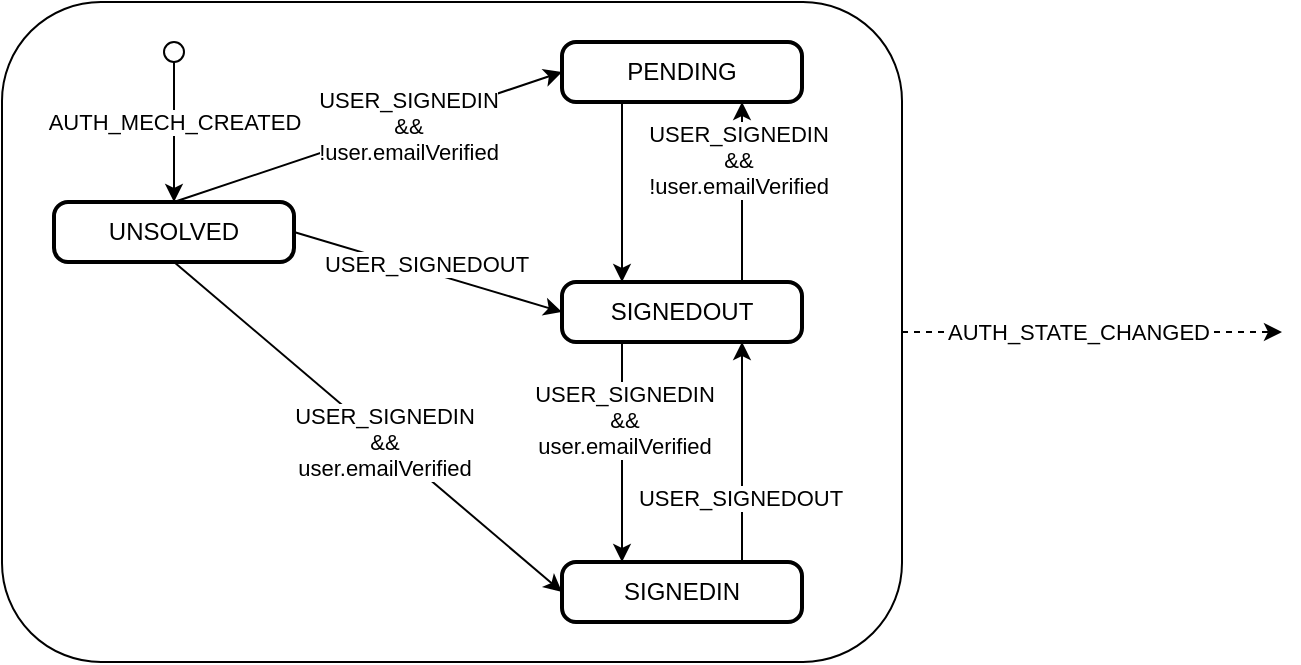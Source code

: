 <mxfile version="13.1.3">
    <diagram id="6hGFLwfOUW9BJ-s0fimq" name="Page-1">
        <mxGraphModel dx="861" dy="529" grid="1" gridSize="10" guides="1" tooltips="1" connect="1" arrows="1" fold="1" page="1" pageScale="1" pageWidth="827" pageHeight="1169" math="0" shadow="0">
            <root>
                <mxCell id="0"/>
                <mxCell id="1" parent="0"/>
                <mxCell id="19" value="" style="rounded=1;whiteSpace=wrap;html=1;" vertex="1" parent="1">
                    <mxGeometry x="150" y="330" width="450" height="330" as="geometry"/>
                </mxCell>
                <mxCell id="2" value="UNSOLVED" style="rounded=1;whiteSpace=wrap;html=1;absoluteArcSize=1;arcSize=14;strokeWidth=2;" vertex="1" parent="1">
                    <mxGeometry x="176" y="430" width="120" height="30" as="geometry"/>
                </mxCell>
                <mxCell id="3" value="" style="endArrow=classic;html=1;exitX=0.5;exitY=1;exitDx=0;exitDy=0;entryX=0;entryY=0.5;entryDx=0;entryDy=0;" edge="1" parent="1" source="2" target="5">
                    <mxGeometry width="50" height="50" relative="1" as="geometry">
                        <mxPoint x="356" y="530" as="sourcePoint"/>
                        <mxPoint x="416" y="445" as="targetPoint"/>
                    </mxGeometry>
                </mxCell>
                <mxCell id="24" value="USER_SIGNEDIN&lt;br&gt;&amp;amp;&amp;amp;&lt;br&gt;user.emailVerified" style="edgeLabel;html=1;align=center;verticalAlign=middle;resizable=0;points=[];" vertex="1" connectable="0" parent="3">
                    <mxGeometry x="0.083" y="-1" relative="1" as="geometry">
                        <mxPoint as="offset"/>
                    </mxGeometry>
                </mxCell>
                <mxCell id="5" value="SIGNEDIN" style="rounded=1;whiteSpace=wrap;html=1;absoluteArcSize=1;arcSize=14;strokeWidth=2;" vertex="1" parent="1">
                    <mxGeometry x="430.0" y="610" width="120" height="30" as="geometry"/>
                </mxCell>
                <mxCell id="8" value="SIGNEDOUT" style="rounded=1;whiteSpace=wrap;html=1;absoluteArcSize=1;arcSize=14;strokeWidth=2;" vertex="1" parent="1">
                    <mxGeometry x="430.0" y="470" width="120" height="30" as="geometry"/>
                </mxCell>
                <mxCell id="9" value="" style="endArrow=classic;html=1;exitX=1;exitY=0.5;exitDx=0;exitDy=0;entryX=0;entryY=0.5;entryDx=0;entryDy=0;" edge="1" parent="1" source="2" target="8">
                    <mxGeometry width="50" height="50" relative="1" as="geometry">
                        <mxPoint x="396" y="460" as="sourcePoint"/>
                        <mxPoint x="446" y="410" as="targetPoint"/>
                    </mxGeometry>
                </mxCell>
                <mxCell id="27" value="USER_SIGNEDOUT" style="edgeLabel;html=1;align=center;verticalAlign=middle;resizable=0;points=[];" vertex="1" connectable="0" parent="9">
                    <mxGeometry x="-0.211" y="1" relative="1" as="geometry">
                        <mxPoint x="13.17" y="1" as="offset"/>
                    </mxGeometry>
                </mxCell>
                <mxCell id="10" value="" style="endArrow=classic;startArrow=none;html=1;entryX=0.25;entryY=0;entryDx=0;entryDy=0;exitX=0.25;exitY=1;exitDx=0;exitDy=0;startFill=0;" edge="1" parent="1" source="8" target="5">
                    <mxGeometry width="50" height="50" relative="1" as="geometry">
                        <mxPoint x="436" y="470" as="sourcePoint"/>
                        <mxPoint x="446" y="410" as="targetPoint"/>
                    </mxGeometry>
                </mxCell>
                <mxCell id="25" value="&lt;div&gt;USER_SIGNEDIN&lt;/div&gt;&lt;div&gt;&amp;amp;&amp;amp;&lt;/div&gt;&lt;div&gt;user.emailVerified&lt;/div&gt;" style="edgeLabel;html=1;align=center;verticalAlign=middle;resizable=0;points=[];" vertex="1" connectable="0" parent="10">
                    <mxGeometry x="-0.29" y="1" relative="1" as="geometry">
                        <mxPoint as="offset"/>
                    </mxGeometry>
                </mxCell>
                <mxCell id="11" value="PENDING" style="rounded=1;whiteSpace=wrap;html=1;absoluteArcSize=1;arcSize=14;strokeWidth=2;imageWidth=24;" vertex="1" parent="1">
                    <mxGeometry x="430.0" y="350" width="120" height="30" as="geometry"/>
                </mxCell>
                <mxCell id="12" value="" style="endArrow=classic;html=1;exitX=0.5;exitY=0;exitDx=0;exitDy=0;entryX=0;entryY=0.5;entryDx=0;entryDy=0;" edge="1" parent="1" source="2" target="11">
                    <mxGeometry width="50" height="50" relative="1" as="geometry">
                        <mxPoint x="396" y="460" as="sourcePoint"/>
                        <mxPoint x="446" y="410" as="targetPoint"/>
                    </mxGeometry>
                </mxCell>
                <mxCell id="30" value="&lt;div&gt;USER_SIGNEDIN&lt;/div&gt;&lt;div&gt;&amp;amp;&amp;amp;&lt;/div&gt;&lt;div&gt;!user.emailVerified&lt;/div&gt;" style="edgeLabel;html=1;align=center;verticalAlign=middle;resizable=0;points=[];" vertex="1" connectable="0" parent="12">
                    <mxGeometry x="0.196" y="-1" relative="1" as="geometry">
                        <mxPoint as="offset"/>
                    </mxGeometry>
                </mxCell>
                <mxCell id="13" value="" style="endArrow=classic;startArrow=none;html=1;entryX=0.25;entryY=0;entryDx=0;entryDy=0;exitX=0.25;exitY=1;exitDx=0;exitDy=0;startFill=0;" edge="1" parent="1" source="11" target="8">
                    <mxGeometry width="50" height="50" relative="1" as="geometry">
                        <mxPoint x="435.66" y="380" as="sourcePoint"/>
                        <mxPoint x="435.66" y="430" as="targetPoint"/>
                    </mxGeometry>
                </mxCell>
                <mxCell id="14" value="" style="ellipse;whiteSpace=wrap;html=1;aspect=fixed;" vertex="1" parent="1">
                    <mxGeometry x="231" y="350" width="10" height="10" as="geometry"/>
                </mxCell>
                <mxCell id="15" value="" style="endArrow=classic;html=1;exitX=0.5;exitY=1;exitDx=0;exitDy=0;entryX=0.5;entryY=0;entryDx=0;entryDy=0;" edge="1" parent="1" source="14" target="2">
                    <mxGeometry width="50" height="50" relative="1" as="geometry">
                        <mxPoint x="326" y="350" as="sourcePoint"/>
                        <mxPoint x="376" y="300" as="targetPoint"/>
                    </mxGeometry>
                </mxCell>
                <mxCell id="17" value="AUTH_MECH_CREATED" style="edgeLabel;html=1;align=center;verticalAlign=middle;resizable=0;points=[];" vertex="1" connectable="0" parent="15">
                    <mxGeometry x="-0.225" y="3" relative="1" as="geometry">
                        <mxPoint x="-3" y="2.79" as="offset"/>
                    </mxGeometry>
                </mxCell>
                <mxCell id="22" value="" style="endArrow=classic;dashed=1;html=1;exitX=1;exitY=0.5;exitDx=0;exitDy=0;endFill=1;" edge="1" parent="1" source="19">
                    <mxGeometry width="50" height="50" relative="1" as="geometry">
                        <mxPoint x="616" y="480" as="sourcePoint"/>
                        <mxPoint x="790" y="495" as="targetPoint"/>
                    </mxGeometry>
                </mxCell>
                <mxCell id="23" value="AUTH_STATE_CHANGED" style="edgeLabel;html=1;align=center;verticalAlign=middle;resizable=0;points=[];" vertex="1" connectable="0" parent="22">
                    <mxGeometry x="0.261" y="2" relative="1" as="geometry">
                        <mxPoint x="-32.4" y="2.16" as="offset"/>
                    </mxGeometry>
                </mxCell>
                <mxCell id="26" value="" style="endArrow=classic;html=1;entryX=0.75;entryY=1;entryDx=0;entryDy=0;exitX=0.75;exitY=0;exitDx=0;exitDy=0;" edge="1" parent="1" source="5" target="8">
                    <mxGeometry width="50" height="50" relative="1" as="geometry">
                        <mxPoint x="390" y="540" as="sourcePoint"/>
                        <mxPoint x="440" y="490" as="targetPoint"/>
                    </mxGeometry>
                </mxCell>
                <mxCell id="28" value="USER_SIGNEDOUT" style="edgeLabel;html=1;align=center;verticalAlign=middle;resizable=0;points=[];" vertex="1" connectable="0" parent="26">
                    <mxGeometry x="-0.415" y="1" relative="1" as="geometry">
                        <mxPoint as="offset"/>
                    </mxGeometry>
                </mxCell>
                <mxCell id="29" value="" style="endArrow=classic;html=1;entryX=0.75;entryY=1;entryDx=0;entryDy=0;exitX=0.75;exitY=0;exitDx=0;exitDy=0;" edge="1" parent="1" source="8" target="11">
                    <mxGeometry width="50" height="50" relative="1" as="geometry">
                        <mxPoint x="420" y="460" as="sourcePoint"/>
                        <mxPoint x="470" y="410" as="targetPoint"/>
                    </mxGeometry>
                </mxCell>
                <mxCell id="31" value="&lt;div&gt;USER_SIGNEDIN&lt;/div&gt;&lt;div&gt;&amp;amp;&amp;amp;&lt;/div&gt;&lt;div&gt;!user.emailVerified&lt;/div&gt;" style="edgeLabel;html=1;align=center;verticalAlign=middle;resizable=0;points=[];" vertex="1" connectable="0" parent="29">
                    <mxGeometry x="0.367" y="2" relative="1" as="geometry">
                        <mxPoint as="offset"/>
                    </mxGeometry>
                </mxCell>
            </root>
        </mxGraphModel>
    </diagram>
</mxfile>